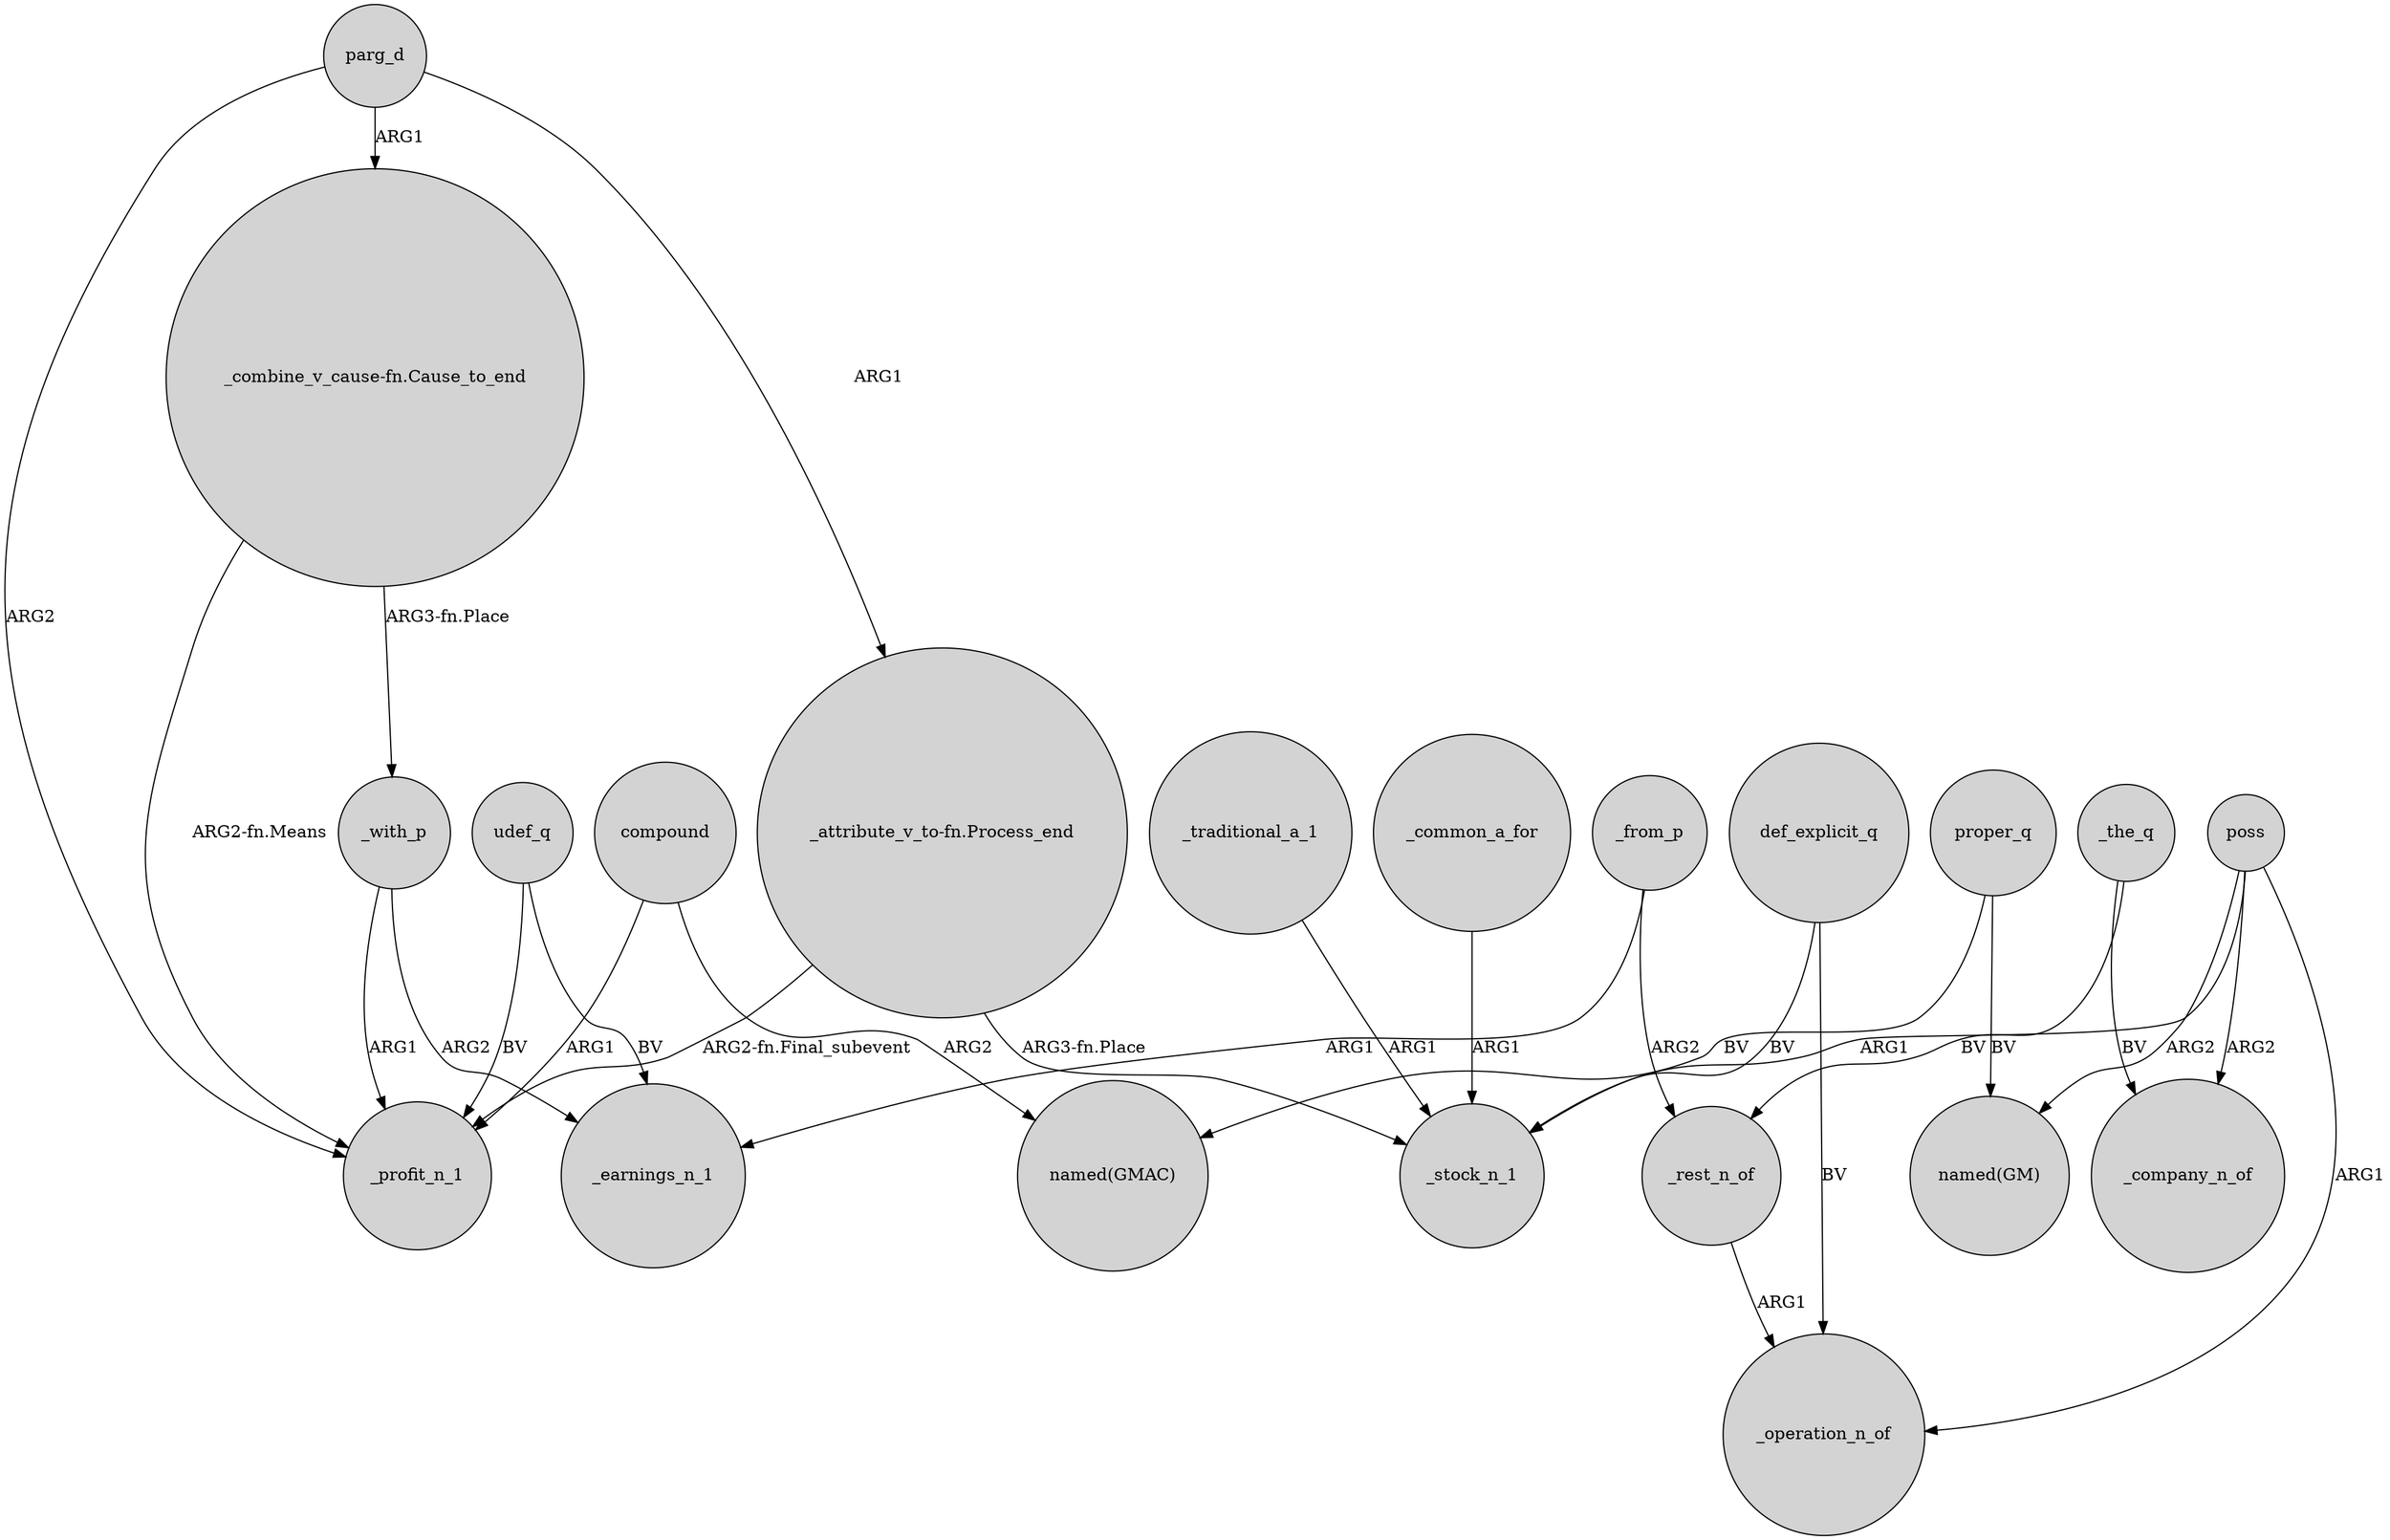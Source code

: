 digraph {
	node [shape=circle style=filled]
	parg_d -> "_combine_v_cause-fn.Cause_to_end" [label=ARG1]
	_rest_n_of -> _operation_n_of [label=ARG1]
	_common_a_for -> _stock_n_1 [label=ARG1]
	_with_p -> _profit_n_1 [label=ARG1]
	"_attribute_v_to-fn.Process_end" -> _stock_n_1 [label="ARG3-fn.Place"]
	poss -> _operation_n_of [label=ARG1]
	proper_q -> "named(GM)" [label=BV]
	def_explicit_q -> _stock_n_1 [label=BV]
	udef_q -> _profit_n_1 [label=BV]
	_from_p -> _rest_n_of [label=ARG2]
	proper_q -> "named(GMAC)" [label=BV]
	"_combine_v_cause-fn.Cause_to_end" -> _with_p [label="ARG3-fn.Place"]
	poss -> "named(GM)" [label=ARG2]
	poss -> _company_n_of [label=ARG2]
	udef_q -> _earnings_n_1 [label=BV]
	poss -> _stock_n_1 [label=ARG1]
	compound -> _profit_n_1 [label=ARG1]
	parg_d -> _profit_n_1 [label=ARG2]
	"_attribute_v_to-fn.Process_end" -> _profit_n_1 [label="ARG2-fn.Final_subevent"]
	_with_p -> _earnings_n_1 [label=ARG2]
	def_explicit_q -> _operation_n_of [label=BV]
	parg_d -> "_attribute_v_to-fn.Process_end" [label=ARG1]
	compound -> "named(GMAC)" [label=ARG2]
	_traditional_a_1 -> _stock_n_1 [label=ARG1]
	_the_q -> _rest_n_of [label=BV]
	_from_p -> _earnings_n_1 [label=ARG1]
	_the_q -> _company_n_of [label=BV]
	"_combine_v_cause-fn.Cause_to_end" -> _profit_n_1 [label="ARG2-fn.Means"]
}
